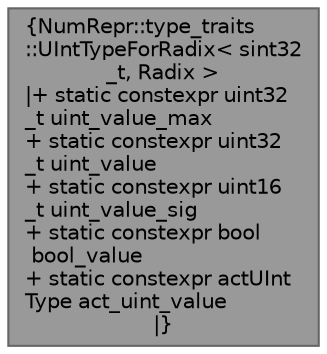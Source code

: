 digraph "NumRepr::type_traits::UIntTypeForRadix&lt; sint32_t, Radix &gt;"
{
 // INTERACTIVE_SVG=YES
 // LATEX_PDF_SIZE
  bgcolor="transparent";
  edge [fontname=Helvetica,fontsize=10,labelfontname=Helvetica,labelfontsize=10];
  node [fontname=Helvetica,fontsize=10,shape=box,height=0.2,width=0.4];
  Node1 [label="{NumRepr::type_traits\l::UIntTypeForRadix\< sint32\l_t, Radix \>\n|+ static constexpr uint32\l_t uint_value_max\l+ static constexpr uint32\l_t uint_value\l+ static constexpr uint16\l_t uint_value_sig\l+ static constexpr bool\l bool_value\l+ static constexpr actUInt\lType act_uint_value\l|}",height=0.2,width=0.4,color="gray40", fillcolor="grey60", style="filled", fontcolor="black",tooltip=" "];
}
